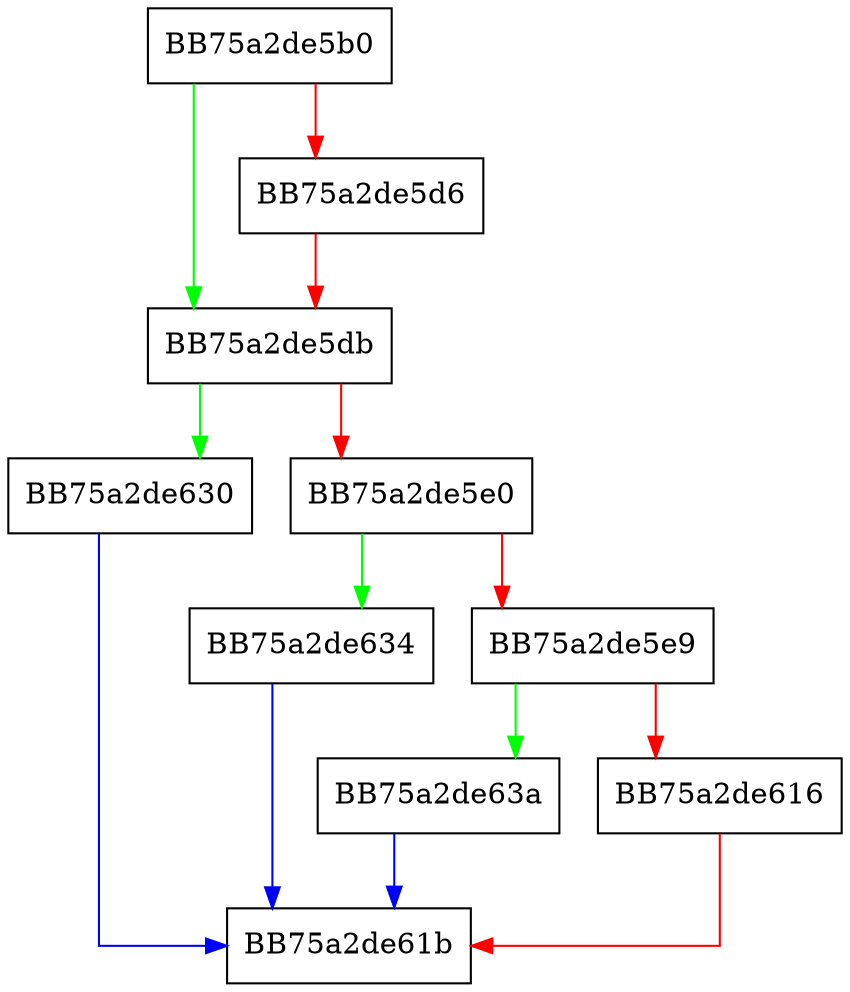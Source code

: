 digraph Read {
  node [shape="box"];
  graph [splines=ortho];
  BB75a2de5b0 -> BB75a2de5db [color="green"];
  BB75a2de5b0 -> BB75a2de5d6 [color="red"];
  BB75a2de5d6 -> BB75a2de5db [color="red"];
  BB75a2de5db -> BB75a2de630 [color="green"];
  BB75a2de5db -> BB75a2de5e0 [color="red"];
  BB75a2de5e0 -> BB75a2de634 [color="green"];
  BB75a2de5e0 -> BB75a2de5e9 [color="red"];
  BB75a2de5e9 -> BB75a2de63a [color="green"];
  BB75a2de5e9 -> BB75a2de616 [color="red"];
  BB75a2de616 -> BB75a2de61b [color="red"];
  BB75a2de630 -> BB75a2de61b [color="blue"];
  BB75a2de634 -> BB75a2de61b [color="blue"];
  BB75a2de63a -> BB75a2de61b [color="blue"];
}